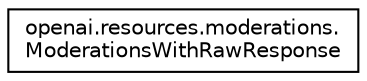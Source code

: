 digraph "Graphical Class Hierarchy"
{
 // LATEX_PDF_SIZE
  edge [fontname="Helvetica",fontsize="10",labelfontname="Helvetica",labelfontsize="10"];
  node [fontname="Helvetica",fontsize="10",shape=record];
  rankdir="LR";
  Node0 [label="openai.resources.moderations.\lModerationsWithRawResponse",height=0.2,width=0.4,color="black", fillcolor="white", style="filled",URL="$classopenai_1_1resources_1_1moderations_1_1ModerationsWithRawResponse.html",tooltip=" "];
}
